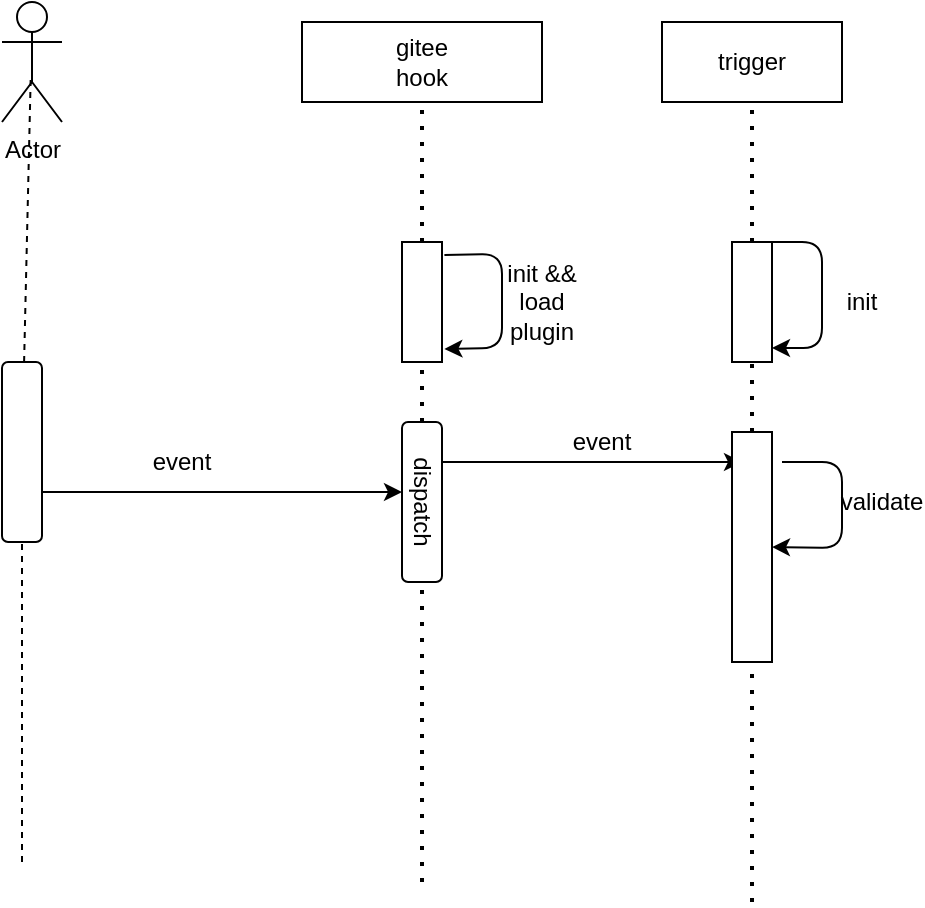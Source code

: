 <mxfile version="14.1.8" type="github">
  <diagram id="NPlFtAp2KKOcgiJB3oio" name="Page-1">
    <mxGraphModel dx="905" dy="490" grid="1" gridSize="10" guides="1" tooltips="1" connect="1" arrows="1" fold="1" page="1" pageScale="1" pageWidth="827" pageHeight="1169" math="0" shadow="0">
      <root>
        <mxCell id="0" />
        <mxCell id="1" parent="0" />
        <mxCell id="hGDQQsKAUIoAh4ElWrNF-1" value="Actor" style="shape=umlActor;verticalLabelPosition=bottom;verticalAlign=top;html=1;outlineConnect=0;" vertex="1" parent="1">
          <mxGeometry x="190" y="50" width="30" height="60" as="geometry" />
        </mxCell>
        <mxCell id="hGDQQsKAUIoAh4ElWrNF-2" value="" style="endArrow=none;dashed=1;html=1;entryX=0.478;entryY=0.636;entryDx=0;entryDy=0;entryPerimeter=0;" edge="1" parent="1" source="hGDQQsKAUIoAh4ElWrNF-3" target="hGDQQsKAUIoAh4ElWrNF-1">
          <mxGeometry width="50" height="50" relative="1" as="geometry">
            <mxPoint x="200" y="470" as="sourcePoint" />
            <mxPoint x="440" y="230" as="targetPoint" />
          </mxGeometry>
        </mxCell>
        <mxCell id="hGDQQsKAUIoAh4ElWrNF-3" value="" style="rounded=1;whiteSpace=wrap;html=1;" vertex="1" parent="1">
          <mxGeometry x="190" y="230" width="20" height="90" as="geometry" />
        </mxCell>
        <mxCell id="hGDQQsKAUIoAh4ElWrNF-5" value="" style="endArrow=none;dashed=1;html=1;entryX=0.5;entryY=1;entryDx=0;entryDy=0;" edge="1" parent="1" target="hGDQQsKAUIoAh4ElWrNF-3">
          <mxGeometry width="50" height="50" relative="1" as="geometry">
            <mxPoint x="200" y="480" as="sourcePoint" />
            <mxPoint x="205" y="330" as="targetPoint" />
          </mxGeometry>
        </mxCell>
        <mxCell id="hGDQQsKAUIoAh4ElWrNF-9" value="event" style="text;html=1;strokeColor=none;fillColor=none;align=center;verticalAlign=middle;whiteSpace=wrap;rounded=0;" vertex="1" parent="1">
          <mxGeometry x="260" y="270" width="40" height="20" as="geometry" />
        </mxCell>
        <mxCell id="hGDQQsKAUIoAh4ElWrNF-10" value="" style="rounded=0;whiteSpace=wrap;html=1;" vertex="1" parent="1">
          <mxGeometry x="340" y="60" width="120" height="40" as="geometry" />
        </mxCell>
        <mxCell id="hGDQQsKAUIoAh4ElWrNF-11" value="gitee hook" style="text;html=1;strokeColor=none;fillColor=none;align=center;verticalAlign=middle;whiteSpace=wrap;rounded=0;" vertex="1" parent="1">
          <mxGeometry x="380" y="70" width="40" height="20" as="geometry" />
        </mxCell>
        <mxCell id="hGDQQsKAUIoAh4ElWrNF-13" value="" style="endArrow=none;dashed=1;html=1;dashPattern=1 3;strokeWidth=2;entryX=0.5;entryY=1;entryDx=0;entryDy=0;" edge="1" parent="1" source="hGDQQsKAUIoAh4ElWrNF-15" target="hGDQQsKAUIoAh4ElWrNF-10">
          <mxGeometry width="50" height="50" relative="1" as="geometry">
            <mxPoint x="400" y="490" as="sourcePoint" />
            <mxPoint x="440" y="230" as="targetPoint" />
          </mxGeometry>
        </mxCell>
        <mxCell id="hGDQQsKAUIoAh4ElWrNF-15" value="" style="rounded=0;whiteSpace=wrap;html=1;" vertex="1" parent="1">
          <mxGeometry x="390" y="170" width="20" height="60" as="geometry" />
        </mxCell>
        <mxCell id="hGDQQsKAUIoAh4ElWrNF-16" value="" style="endArrow=none;dashed=1;html=1;dashPattern=1 3;strokeWidth=2;entryX=0.5;entryY=1;entryDx=0;entryDy=0;" edge="1" parent="1" source="hGDQQsKAUIoAh4ElWrNF-23" target="hGDQQsKAUIoAh4ElWrNF-15">
          <mxGeometry width="50" height="50" relative="1" as="geometry">
            <mxPoint x="400" y="490" as="sourcePoint" />
            <mxPoint x="400" y="100" as="targetPoint" />
          </mxGeometry>
        </mxCell>
        <mxCell id="hGDQQsKAUIoAh4ElWrNF-18" value="" style="rounded=0;whiteSpace=wrap;html=1;" vertex="1" parent="1">
          <mxGeometry x="520" y="60" width="90" height="40" as="geometry" />
        </mxCell>
        <mxCell id="hGDQQsKAUIoAh4ElWrNF-19" value="trigger" style="text;html=1;strokeColor=none;fillColor=none;align=center;verticalAlign=middle;whiteSpace=wrap;rounded=0;" vertex="1" parent="1">
          <mxGeometry x="545" y="70" width="40" height="20" as="geometry" />
        </mxCell>
        <mxCell id="hGDQQsKAUIoAh4ElWrNF-20" value="" style="endArrow=none;dashed=1;html=1;dashPattern=1 3;strokeWidth=2;entryX=0.5;entryY=1;entryDx=0;entryDy=0;" edge="1" parent="1" source="hGDQQsKAUIoAh4ElWrNF-30" target="hGDQQsKAUIoAh4ElWrNF-18">
          <mxGeometry width="50" height="50" relative="1" as="geometry">
            <mxPoint x="565" y="500" as="sourcePoint" />
            <mxPoint x="440" y="230" as="targetPoint" />
          </mxGeometry>
        </mxCell>
        <mxCell id="hGDQQsKAUIoAh4ElWrNF-21" value="" style="endArrow=classic;html=1;exitX=1.06;exitY=0.108;exitDx=0;exitDy=0;exitPerimeter=0;entryX=1.06;entryY=0.891;entryDx=0;entryDy=0;entryPerimeter=0;" edge="1" parent="1" source="hGDQQsKAUIoAh4ElWrNF-15" target="hGDQQsKAUIoAh4ElWrNF-15">
          <mxGeometry width="50" height="50" relative="1" as="geometry">
            <mxPoint x="390" y="180" as="sourcePoint" />
            <mxPoint x="430" y="280" as="targetPoint" />
            <Array as="points">
              <mxPoint x="440" y="176" />
              <mxPoint x="440" y="223" />
            </Array>
          </mxGeometry>
        </mxCell>
        <mxCell id="hGDQQsKAUIoAh4ElWrNF-22" value="init &amp;amp;&amp;amp;&lt;br&gt;load plugin" style="text;html=1;strokeColor=none;fillColor=none;align=center;verticalAlign=middle;whiteSpace=wrap;rounded=0;" vertex="1" parent="1">
          <mxGeometry x="440" y="190" width="40" height="20" as="geometry" />
        </mxCell>
        <mxCell id="hGDQQsKAUIoAh4ElWrNF-23" value="" style="rounded=1;whiteSpace=wrap;html=1;" vertex="1" parent="1">
          <mxGeometry x="390" y="260" width="20" height="80" as="geometry" />
        </mxCell>
        <mxCell id="hGDQQsKAUIoAh4ElWrNF-24" value="" style="endArrow=none;dashed=1;html=1;dashPattern=1 3;strokeWidth=2;entryX=0.5;entryY=1;entryDx=0;entryDy=0;" edge="1" parent="1" target="hGDQQsKAUIoAh4ElWrNF-23">
          <mxGeometry width="50" height="50" relative="1" as="geometry">
            <mxPoint x="400" y="490" as="sourcePoint" />
            <mxPoint x="400" y="230" as="targetPoint" />
          </mxGeometry>
        </mxCell>
        <mxCell id="hGDQQsKAUIoAh4ElWrNF-25" value="dispatch" style="text;html=1;strokeColor=none;fillColor=none;align=center;verticalAlign=middle;whiteSpace=wrap;rounded=0;rotation=90;" vertex="1" parent="1">
          <mxGeometry x="380" y="290" width="40" height="20" as="geometry" />
        </mxCell>
        <mxCell id="hGDQQsKAUIoAh4ElWrNF-27" value="" style="endArrow=classic;html=1;" edge="1" parent="1">
          <mxGeometry width="50" height="50" relative="1" as="geometry">
            <mxPoint x="210" y="295" as="sourcePoint" />
            <mxPoint x="390" y="295" as="targetPoint" />
          </mxGeometry>
        </mxCell>
        <mxCell id="hGDQQsKAUIoAh4ElWrNF-28" value="" style="endArrow=classic;html=1;exitX=1;exitY=0.25;exitDx=0;exitDy=0;" edge="1" parent="1" source="hGDQQsKAUIoAh4ElWrNF-23">
          <mxGeometry width="50" height="50" relative="1" as="geometry">
            <mxPoint x="30" y="270" as="sourcePoint" />
            <mxPoint x="560" y="280" as="targetPoint" />
          </mxGeometry>
        </mxCell>
        <mxCell id="hGDQQsKAUIoAh4ElWrNF-30" value="" style="rounded=0;whiteSpace=wrap;html=1;" vertex="1" parent="1">
          <mxGeometry x="555" y="170" width="20" height="60" as="geometry" />
        </mxCell>
        <mxCell id="hGDQQsKAUIoAh4ElWrNF-31" value="" style="endArrow=none;dashed=1;html=1;dashPattern=1 3;strokeWidth=2;entryX=0.5;entryY=1;entryDx=0;entryDy=0;" edge="1" parent="1" source="hGDQQsKAUIoAh4ElWrNF-36" target="hGDQQsKAUIoAh4ElWrNF-30">
          <mxGeometry width="50" height="50" relative="1" as="geometry">
            <mxPoint x="565" y="500" as="sourcePoint" />
            <mxPoint x="565" y="100" as="targetPoint" />
          </mxGeometry>
        </mxCell>
        <mxCell id="hGDQQsKAUIoAh4ElWrNF-32" value="" style="endArrow=classic;html=1;exitX=1;exitY=0;exitDx=0;exitDy=0;" edge="1" parent="1" source="hGDQQsKAUIoAh4ElWrNF-30">
          <mxGeometry width="50" height="50" relative="1" as="geometry">
            <mxPoint x="670" y="270" as="sourcePoint" />
            <mxPoint x="575" y="223" as="targetPoint" />
            <Array as="points">
              <mxPoint x="600" y="170" />
              <mxPoint x="600" y="223" />
            </Array>
          </mxGeometry>
        </mxCell>
        <mxCell id="hGDQQsKAUIoAh4ElWrNF-35" value="init" style="text;html=1;strokeColor=none;fillColor=none;align=center;verticalAlign=middle;whiteSpace=wrap;rounded=0;" vertex="1" parent="1">
          <mxGeometry x="600" y="190" width="40" height="20" as="geometry" />
        </mxCell>
        <mxCell id="hGDQQsKAUIoAh4ElWrNF-36" value="" style="rounded=0;whiteSpace=wrap;html=1;" vertex="1" parent="1">
          <mxGeometry x="555" y="265" width="20" height="115" as="geometry" />
        </mxCell>
        <mxCell id="hGDQQsKAUIoAh4ElWrNF-37" value="" style="endArrow=none;dashed=1;html=1;dashPattern=1 3;strokeWidth=2;entryX=0.5;entryY=1;entryDx=0;entryDy=0;" edge="1" parent="1" target="hGDQQsKAUIoAh4ElWrNF-36">
          <mxGeometry width="50" height="50" relative="1" as="geometry">
            <mxPoint x="565" y="500" as="sourcePoint" />
            <mxPoint x="565" y="230" as="targetPoint" />
          </mxGeometry>
        </mxCell>
        <mxCell id="hGDQQsKAUIoAh4ElWrNF-39" value="" style="endArrow=classic;html=1;exitX=1.25;exitY=0.13;exitDx=0;exitDy=0;exitPerimeter=0;entryX=1;entryY=0.5;entryDx=0;entryDy=0;" edge="1" parent="1" source="hGDQQsKAUIoAh4ElWrNF-36" target="hGDQQsKAUIoAh4ElWrNF-36">
          <mxGeometry width="50" height="50" relative="1" as="geometry">
            <mxPoint x="610" y="320" as="sourcePoint" />
            <mxPoint x="610" y="350" as="targetPoint" />
            <Array as="points">
              <mxPoint x="610" y="280" />
              <mxPoint x="610" y="323" />
            </Array>
          </mxGeometry>
        </mxCell>
        <mxCell id="hGDQQsKAUIoAh4ElWrNF-40" value="validate" style="text;html=1;strokeColor=none;fillColor=none;align=center;verticalAlign=middle;whiteSpace=wrap;rounded=0;" vertex="1" parent="1">
          <mxGeometry x="610" y="290" width="40" height="20" as="geometry" />
        </mxCell>
        <mxCell id="hGDQQsKAUIoAh4ElWrNF-41" value="event" style="text;html=1;strokeColor=none;fillColor=none;align=center;verticalAlign=middle;whiteSpace=wrap;rounded=0;" vertex="1" parent="1">
          <mxGeometry x="470" y="260" width="40" height="20" as="geometry" />
        </mxCell>
      </root>
    </mxGraphModel>
  </diagram>
</mxfile>
